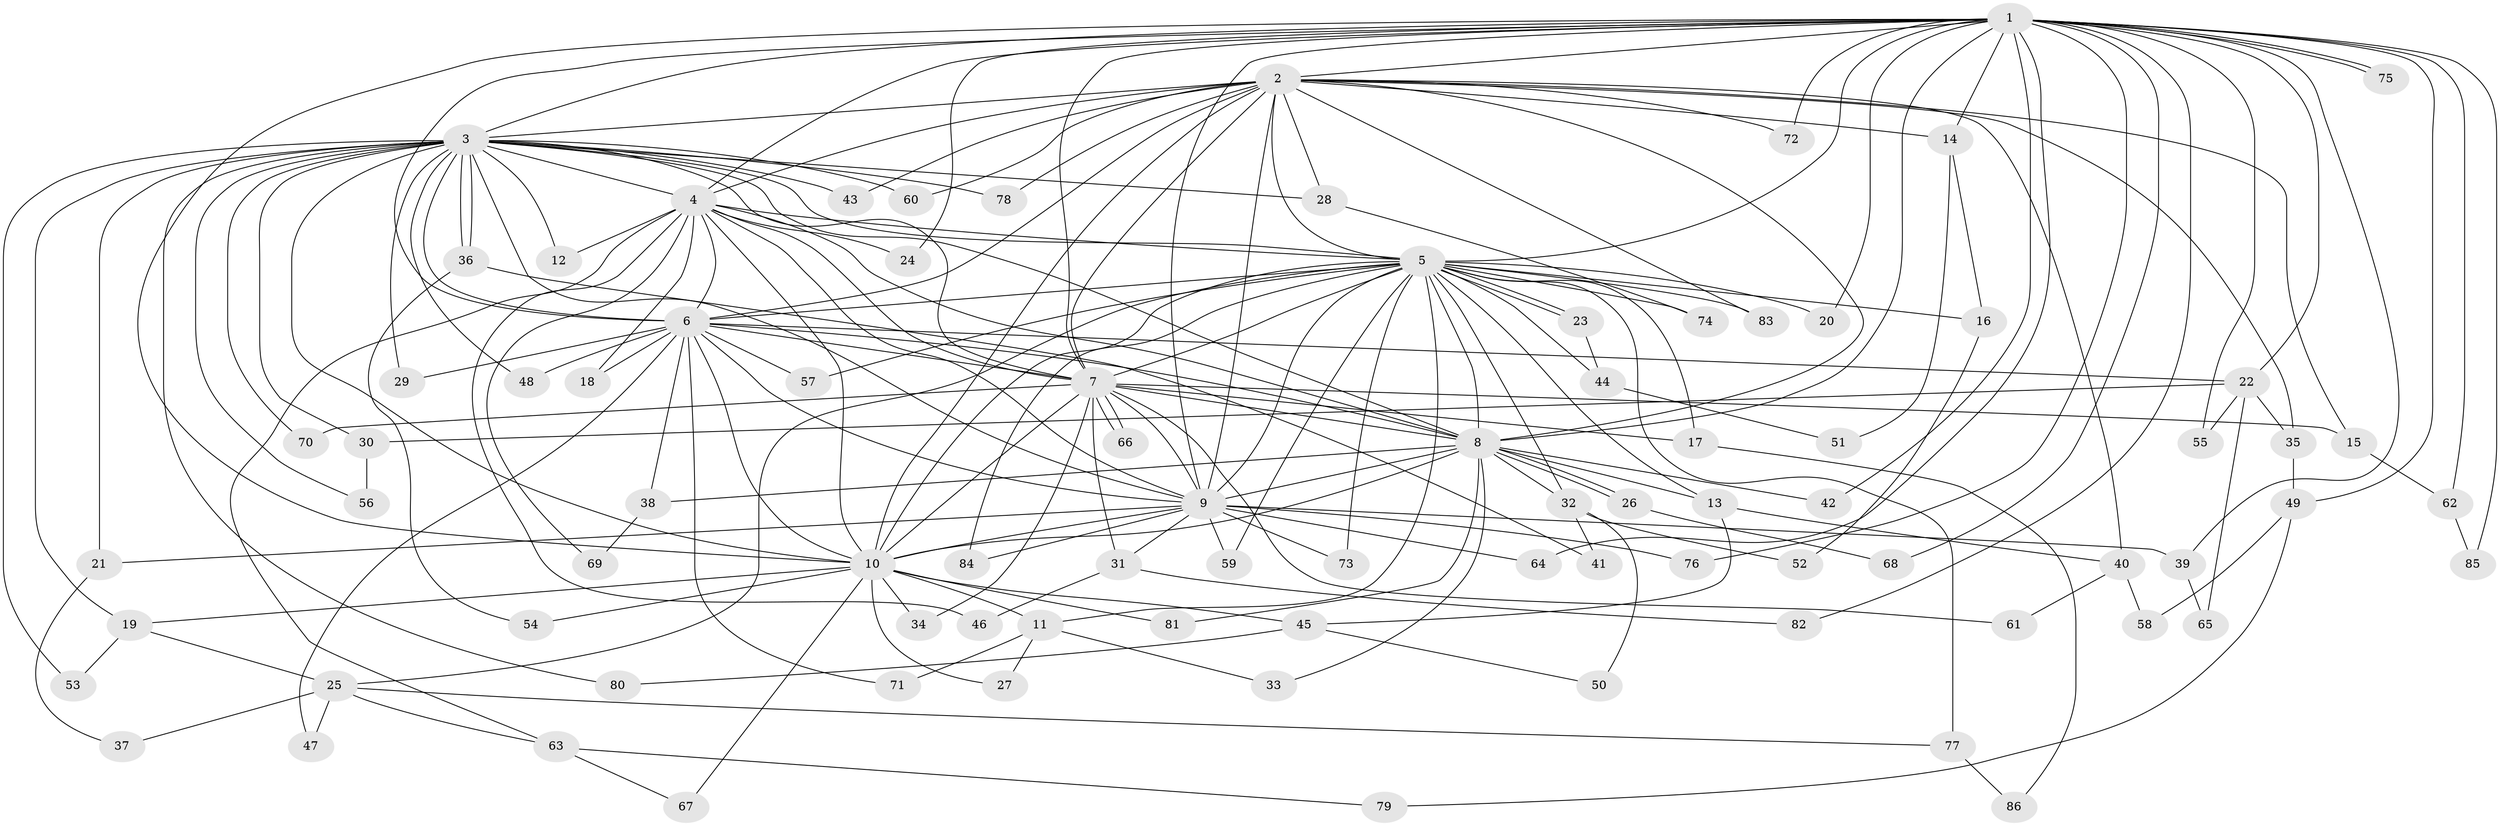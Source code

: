 // Generated by graph-tools (version 1.1) at 2025/25/03/09/25 03:25:45]
// undirected, 86 vertices, 197 edges
graph export_dot {
graph [start="1"]
  node [color=gray90,style=filled];
  1;
  2;
  3;
  4;
  5;
  6;
  7;
  8;
  9;
  10;
  11;
  12;
  13;
  14;
  15;
  16;
  17;
  18;
  19;
  20;
  21;
  22;
  23;
  24;
  25;
  26;
  27;
  28;
  29;
  30;
  31;
  32;
  33;
  34;
  35;
  36;
  37;
  38;
  39;
  40;
  41;
  42;
  43;
  44;
  45;
  46;
  47;
  48;
  49;
  50;
  51;
  52;
  53;
  54;
  55;
  56;
  57;
  58;
  59;
  60;
  61;
  62;
  63;
  64;
  65;
  66;
  67;
  68;
  69;
  70;
  71;
  72;
  73;
  74;
  75;
  76;
  77;
  78;
  79;
  80;
  81;
  82;
  83;
  84;
  85;
  86;
  1 -- 2;
  1 -- 3;
  1 -- 4;
  1 -- 5;
  1 -- 6;
  1 -- 7;
  1 -- 8;
  1 -- 9;
  1 -- 10;
  1 -- 14;
  1 -- 20;
  1 -- 22;
  1 -- 24;
  1 -- 39;
  1 -- 42;
  1 -- 49;
  1 -- 55;
  1 -- 62;
  1 -- 64;
  1 -- 68;
  1 -- 72;
  1 -- 75;
  1 -- 75;
  1 -- 76;
  1 -- 82;
  1 -- 85;
  2 -- 3;
  2 -- 4;
  2 -- 5;
  2 -- 6;
  2 -- 7;
  2 -- 8;
  2 -- 9;
  2 -- 10;
  2 -- 14;
  2 -- 15;
  2 -- 28;
  2 -- 35;
  2 -- 40;
  2 -- 43;
  2 -- 60;
  2 -- 72;
  2 -- 78;
  2 -- 83;
  3 -- 4;
  3 -- 5;
  3 -- 6;
  3 -- 7;
  3 -- 8;
  3 -- 9;
  3 -- 10;
  3 -- 12;
  3 -- 19;
  3 -- 21;
  3 -- 28;
  3 -- 29;
  3 -- 30;
  3 -- 36;
  3 -- 36;
  3 -- 43;
  3 -- 48;
  3 -- 53;
  3 -- 56;
  3 -- 60;
  3 -- 70;
  3 -- 78;
  3 -- 80;
  4 -- 5;
  4 -- 6;
  4 -- 7;
  4 -- 8;
  4 -- 9;
  4 -- 10;
  4 -- 12;
  4 -- 18;
  4 -- 24;
  4 -- 46;
  4 -- 63;
  4 -- 69;
  5 -- 6;
  5 -- 7;
  5 -- 8;
  5 -- 9;
  5 -- 10;
  5 -- 11;
  5 -- 13;
  5 -- 16;
  5 -- 17;
  5 -- 20;
  5 -- 23;
  5 -- 23;
  5 -- 25;
  5 -- 32;
  5 -- 44;
  5 -- 57;
  5 -- 59;
  5 -- 73;
  5 -- 74;
  5 -- 77;
  5 -- 83;
  5 -- 84;
  6 -- 7;
  6 -- 8;
  6 -- 9;
  6 -- 10;
  6 -- 18;
  6 -- 22;
  6 -- 29;
  6 -- 38;
  6 -- 47;
  6 -- 48;
  6 -- 57;
  6 -- 71;
  7 -- 8;
  7 -- 9;
  7 -- 10;
  7 -- 15;
  7 -- 17;
  7 -- 31;
  7 -- 34;
  7 -- 61;
  7 -- 66;
  7 -- 66;
  7 -- 70;
  8 -- 9;
  8 -- 10;
  8 -- 13;
  8 -- 26;
  8 -- 26;
  8 -- 32;
  8 -- 33;
  8 -- 38;
  8 -- 42;
  8 -- 81;
  9 -- 10;
  9 -- 21;
  9 -- 31;
  9 -- 39;
  9 -- 59;
  9 -- 64;
  9 -- 73;
  9 -- 76;
  9 -- 84;
  10 -- 11;
  10 -- 19;
  10 -- 27;
  10 -- 34;
  10 -- 45;
  10 -- 54;
  10 -- 67;
  10 -- 81;
  11 -- 27;
  11 -- 33;
  11 -- 71;
  13 -- 40;
  13 -- 45;
  14 -- 16;
  14 -- 51;
  15 -- 62;
  16 -- 52;
  17 -- 86;
  19 -- 25;
  19 -- 53;
  21 -- 37;
  22 -- 30;
  22 -- 35;
  22 -- 55;
  22 -- 65;
  23 -- 44;
  25 -- 37;
  25 -- 47;
  25 -- 63;
  25 -- 77;
  26 -- 68;
  28 -- 74;
  30 -- 56;
  31 -- 46;
  31 -- 82;
  32 -- 41;
  32 -- 50;
  32 -- 52;
  35 -- 49;
  36 -- 41;
  36 -- 54;
  38 -- 69;
  39 -- 65;
  40 -- 58;
  40 -- 61;
  44 -- 51;
  45 -- 50;
  45 -- 80;
  49 -- 58;
  49 -- 79;
  62 -- 85;
  63 -- 67;
  63 -- 79;
  77 -- 86;
}
